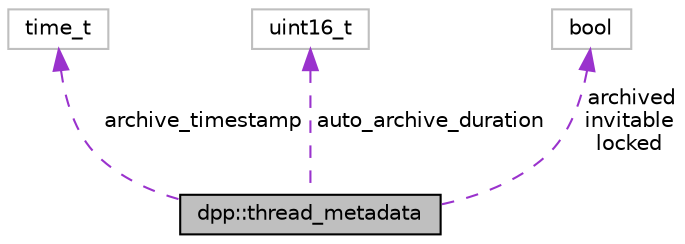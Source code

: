 digraph "dpp::thread_metadata"
{
 // INTERACTIVE_SVG=YES
 // LATEX_PDF_SIZE
  bgcolor="transparent";
  edge [fontname="Helvetica",fontsize="10",labelfontname="Helvetica",labelfontsize="10"];
  node [fontname="Helvetica",fontsize="10",shape=record];
  Node1 [label="dpp::thread_metadata",height=0.2,width=0.4,color="black", fillcolor="grey75", style="filled", fontcolor="black",tooltip="metadata for threads"];
  Node2 -> Node1 [dir="back",color="darkorchid3",fontsize="10",style="dashed",label=" archive_timestamp" ,fontname="Helvetica"];
  Node2 [label="time_t",height=0.2,width=0.4,color="grey75",tooltip=" "];
  Node3 -> Node1 [dir="back",color="darkorchid3",fontsize="10",style="dashed",label=" auto_archive_duration" ,fontname="Helvetica"];
  Node3 [label="uint16_t",height=0.2,width=0.4,color="grey75",tooltip=" "];
  Node4 -> Node1 [dir="back",color="darkorchid3",fontsize="10",style="dashed",label=" archived\ninvitable\nlocked" ,fontname="Helvetica"];
  Node4 [label="bool",height=0.2,width=0.4,color="grey75",tooltip=" "];
}
